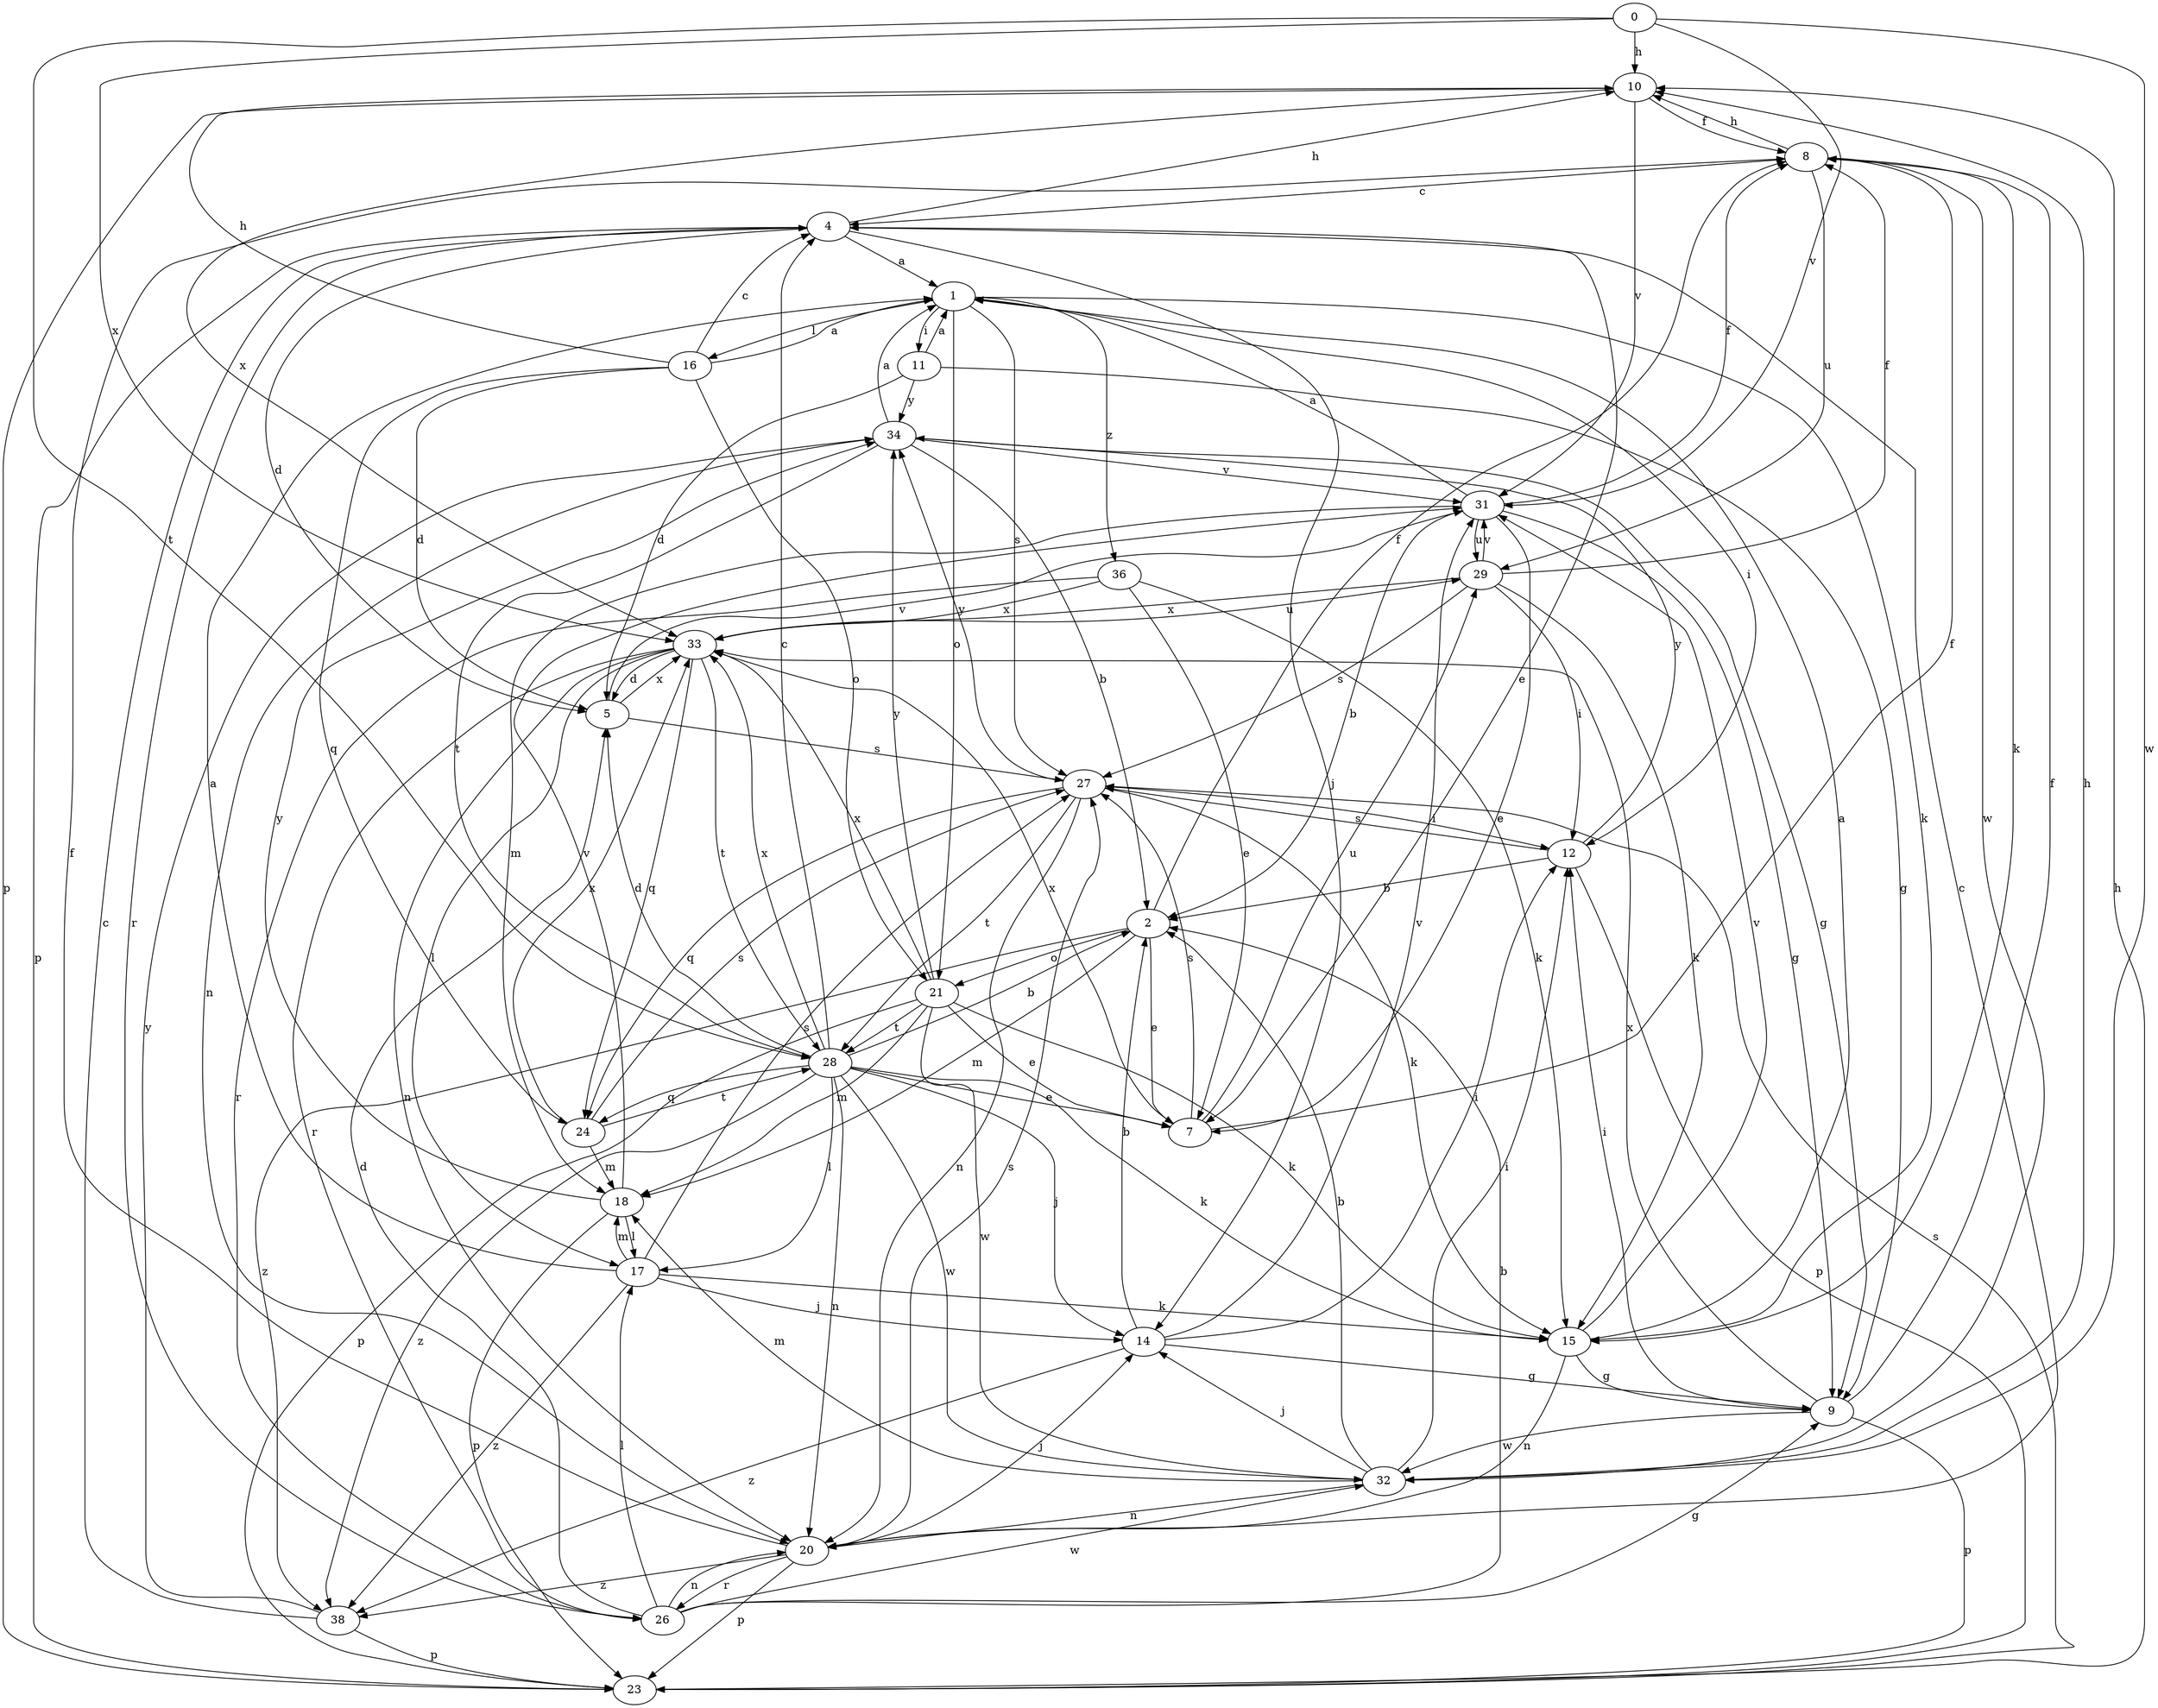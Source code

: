 strict digraph  {
0;
1;
2;
4;
5;
7;
8;
9;
10;
11;
12;
14;
15;
16;
17;
18;
20;
21;
23;
24;
26;
27;
28;
29;
31;
32;
33;
34;
36;
38;
0 -> 10  [label=h];
0 -> 28  [label=t];
0 -> 31  [label=v];
0 -> 32  [label=w];
0 -> 33  [label=x];
1 -> 11  [label=i];
1 -> 12  [label=i];
1 -> 15  [label=k];
1 -> 16  [label=l];
1 -> 21  [label=o];
1 -> 27  [label=s];
1 -> 36  [label=z];
2 -> 7  [label=e];
2 -> 8  [label=f];
2 -> 18  [label=m];
2 -> 21  [label=o];
2 -> 38  [label=z];
4 -> 1  [label=a];
4 -> 5  [label=d];
4 -> 7  [label=e];
4 -> 10  [label=h];
4 -> 14  [label=j];
4 -> 23  [label=p];
4 -> 26  [label=r];
5 -> 27  [label=s];
5 -> 31  [label=v];
5 -> 33  [label=x];
7 -> 8  [label=f];
7 -> 27  [label=s];
7 -> 29  [label=u];
7 -> 33  [label=x];
8 -> 4  [label=c];
8 -> 10  [label=h];
8 -> 15  [label=k];
8 -> 29  [label=u];
8 -> 32  [label=w];
9 -> 8  [label=f];
9 -> 12  [label=i];
9 -> 23  [label=p];
9 -> 32  [label=w];
9 -> 33  [label=x];
10 -> 8  [label=f];
10 -> 23  [label=p];
10 -> 31  [label=v];
10 -> 33  [label=x];
11 -> 1  [label=a];
11 -> 5  [label=d];
11 -> 9  [label=g];
11 -> 34  [label=y];
12 -> 2  [label=b];
12 -> 23  [label=p];
12 -> 27  [label=s];
12 -> 34  [label=y];
14 -> 2  [label=b];
14 -> 9  [label=g];
14 -> 12  [label=i];
14 -> 31  [label=v];
14 -> 38  [label=z];
15 -> 1  [label=a];
15 -> 9  [label=g];
15 -> 20  [label=n];
15 -> 31  [label=v];
16 -> 1  [label=a];
16 -> 4  [label=c];
16 -> 5  [label=d];
16 -> 10  [label=h];
16 -> 21  [label=o];
16 -> 24  [label=q];
17 -> 1  [label=a];
17 -> 14  [label=j];
17 -> 15  [label=k];
17 -> 18  [label=m];
17 -> 27  [label=s];
17 -> 38  [label=z];
18 -> 17  [label=l];
18 -> 23  [label=p];
18 -> 31  [label=v];
18 -> 34  [label=y];
20 -> 4  [label=c];
20 -> 8  [label=f];
20 -> 14  [label=j];
20 -> 23  [label=p];
20 -> 26  [label=r];
20 -> 27  [label=s];
20 -> 38  [label=z];
21 -> 7  [label=e];
21 -> 15  [label=k];
21 -> 18  [label=m];
21 -> 23  [label=p];
21 -> 28  [label=t];
21 -> 32  [label=w];
21 -> 33  [label=x];
21 -> 34  [label=y];
23 -> 10  [label=h];
23 -> 27  [label=s];
24 -> 18  [label=m];
24 -> 27  [label=s];
24 -> 28  [label=t];
24 -> 33  [label=x];
26 -> 2  [label=b];
26 -> 5  [label=d];
26 -> 9  [label=g];
26 -> 17  [label=l];
26 -> 20  [label=n];
26 -> 32  [label=w];
27 -> 12  [label=i];
27 -> 15  [label=k];
27 -> 20  [label=n];
27 -> 24  [label=q];
27 -> 28  [label=t];
27 -> 34  [label=y];
28 -> 2  [label=b];
28 -> 4  [label=c];
28 -> 5  [label=d];
28 -> 7  [label=e];
28 -> 14  [label=j];
28 -> 15  [label=k];
28 -> 17  [label=l];
28 -> 20  [label=n];
28 -> 24  [label=q];
28 -> 32  [label=w];
28 -> 33  [label=x];
28 -> 38  [label=z];
29 -> 8  [label=f];
29 -> 12  [label=i];
29 -> 15  [label=k];
29 -> 27  [label=s];
29 -> 31  [label=v];
29 -> 33  [label=x];
31 -> 1  [label=a];
31 -> 2  [label=b];
31 -> 7  [label=e];
31 -> 8  [label=f];
31 -> 9  [label=g];
31 -> 18  [label=m];
31 -> 29  [label=u];
32 -> 2  [label=b];
32 -> 10  [label=h];
32 -> 12  [label=i];
32 -> 14  [label=j];
32 -> 18  [label=m];
32 -> 20  [label=n];
33 -> 5  [label=d];
33 -> 17  [label=l];
33 -> 20  [label=n];
33 -> 24  [label=q];
33 -> 26  [label=r];
33 -> 28  [label=t];
33 -> 29  [label=u];
34 -> 1  [label=a];
34 -> 2  [label=b];
34 -> 9  [label=g];
34 -> 20  [label=n];
34 -> 28  [label=t];
34 -> 31  [label=v];
36 -> 7  [label=e];
36 -> 15  [label=k];
36 -> 26  [label=r];
36 -> 33  [label=x];
38 -> 4  [label=c];
38 -> 23  [label=p];
38 -> 34  [label=y];
}
